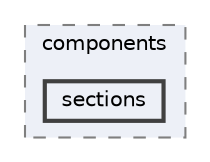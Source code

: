 digraph "sections"
{
 // INTERACTIVE_SVG=YES
 // LATEX_PDF_SIZE
  bgcolor="transparent";
  edge [fontname=Helvetica,fontsize=10,labelfontname=Helvetica,labelfontsize=10];
  node [fontname=Helvetica,fontsize=10,shape=box,height=0.2,width=0.4];
  compound=true
  subgraph clusterdir_d76f8d11c38386109f28228d4624fd7d {
    graph [ bgcolor="#edf0f7", pencolor="grey50", label="components", fontname=Helvetica,fontsize=10 style="filled,dashed", URL="dir_d76f8d11c38386109f28228d4624fd7d.html",tooltip=""]
  dir_0109d30961b6761b222380573fad2194 [label="sections", fillcolor="#edf0f7", color="grey25", style="filled,bold", URL="dir_0109d30961b6761b222380573fad2194.html",tooltip=""];
  }
}
